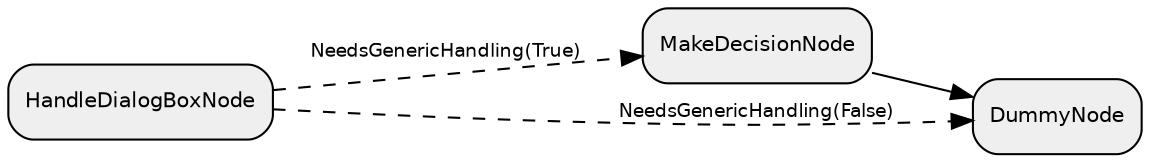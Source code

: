 digraph "subflow_SKyOrKjKuBFK8GcdkgM6n" {
  rankdir=LR;
  compound=true;
  node [shape=box, style="rounded,filled", fillcolor="#EFEFEF", fontname="Helvetica", fontsize=10];
  edge [fontname="Helvetica", fontsize=9];
  Jp9sPLEDcu8Mjsx6Doe0h [label="MakeDecisionNode"];
  zCft7QEB74TMxm6suQHoP [label="DummyNode"];
  "7h4P7l0lyolXwcj3VqVOS" [label="HandleDialogBoxNode"];
  "7h4P7l0lyolXwcj3VqVOS" -> Jp9sPLEDcu8Mjsx6Doe0h [style="dashed", label="NeedsGenericHandling(True)"];
  "7h4P7l0lyolXwcj3VqVOS" -> zCft7QEB74TMxm6suQHoP [style="dashed", label="NeedsGenericHandling(False)"];
  Jp9sPLEDcu8Mjsx6Doe0h -> zCft7QEB74TMxm6suQHoP [style="solid"];
}
